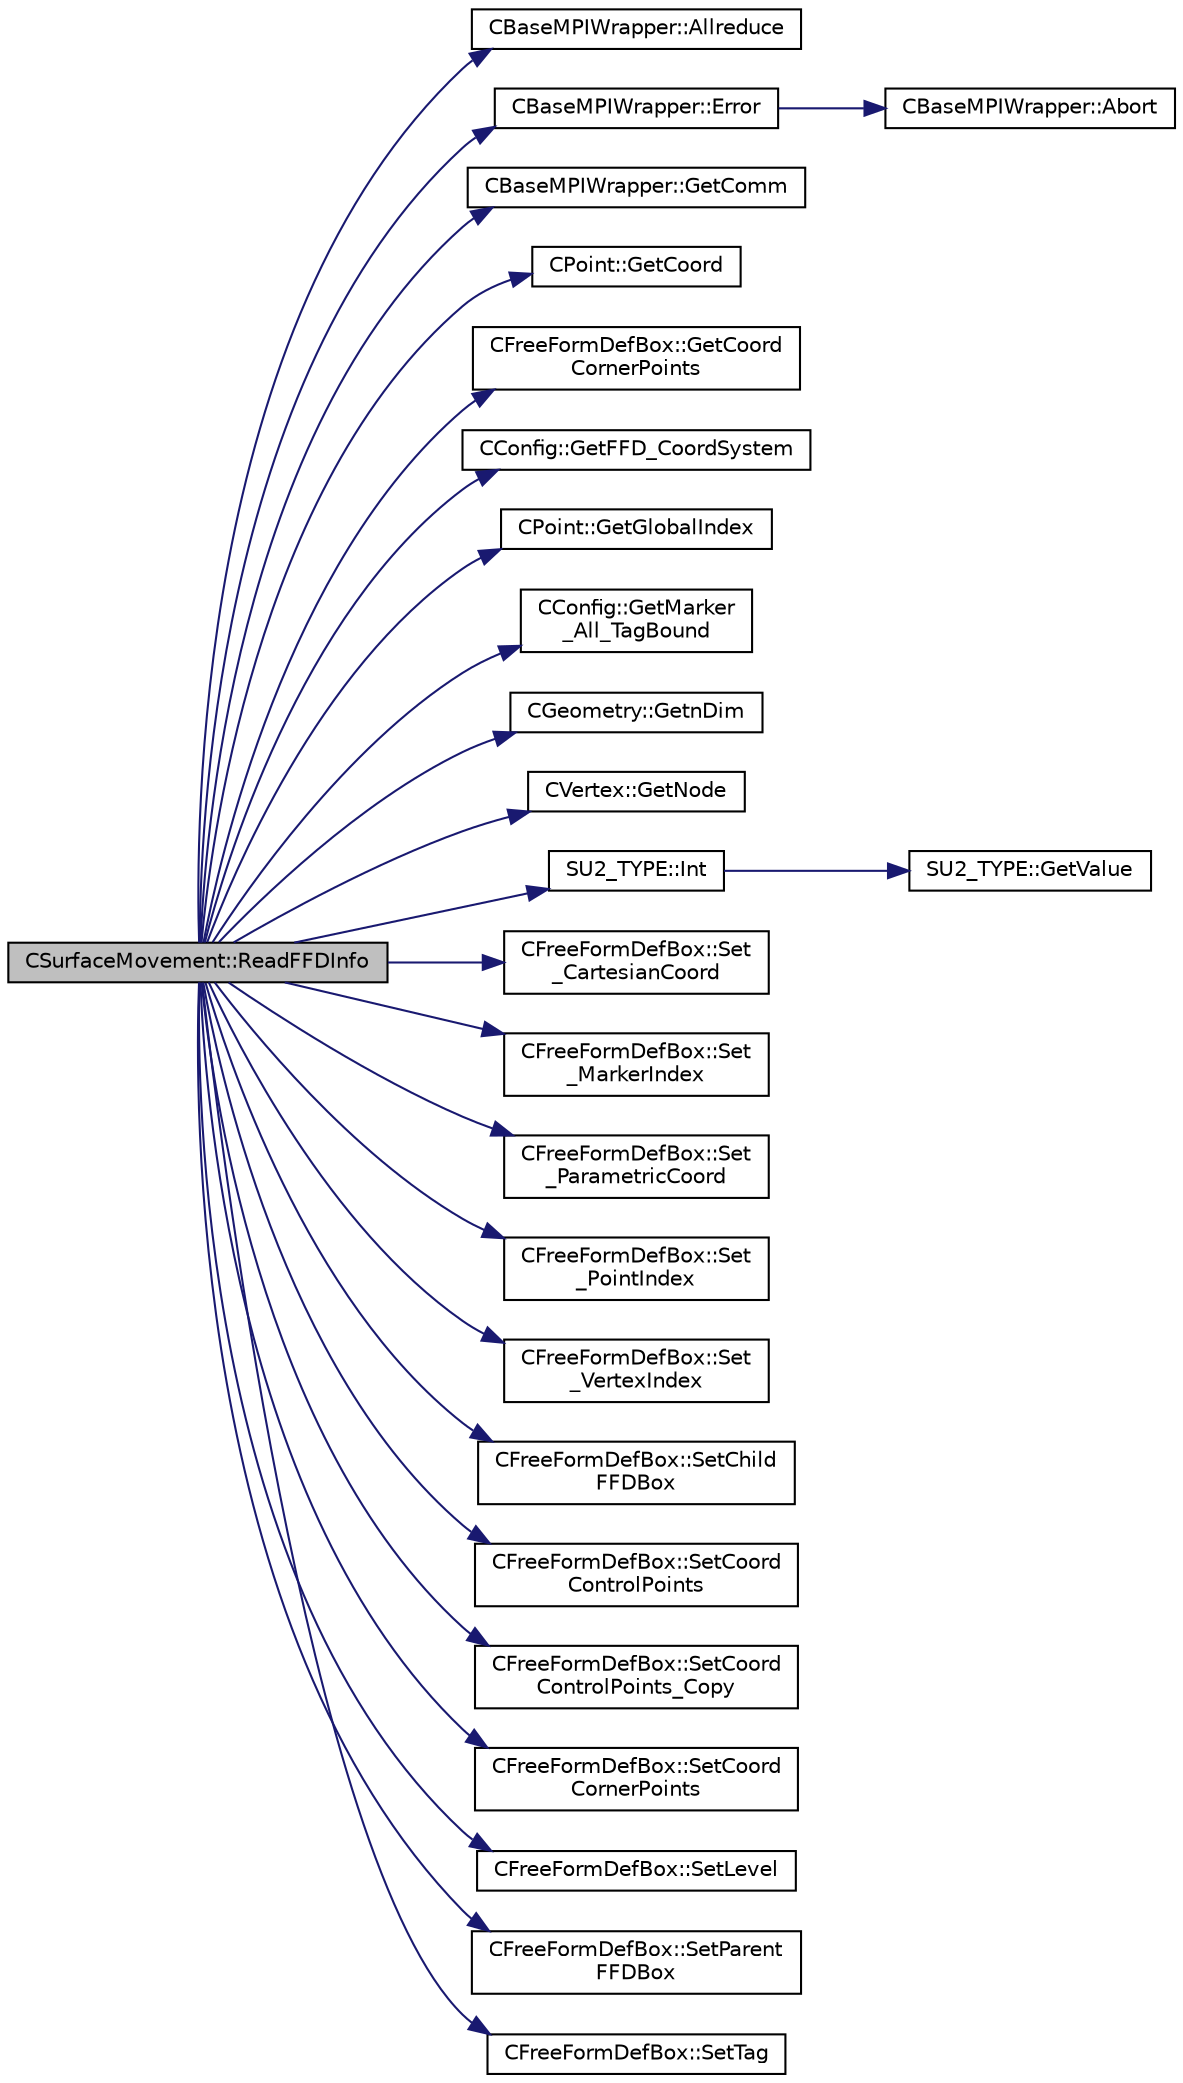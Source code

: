 digraph "CSurfaceMovement::ReadFFDInfo"
{
 // LATEX_PDF_SIZE
  edge [fontname="Helvetica",fontsize="10",labelfontname="Helvetica",labelfontsize="10"];
  node [fontname="Helvetica",fontsize="10",shape=record];
  rankdir="LR";
  Node1 [label="CSurfaceMovement::ReadFFDInfo",height=0.2,width=0.4,color="black", fillcolor="grey75", style="filled", fontcolor="black",tooltip="Read the free form information from the grid input file."];
  Node1 -> Node2 [color="midnightblue",fontsize="10",style="solid",fontname="Helvetica"];
  Node2 [label="CBaseMPIWrapper::Allreduce",height=0.2,width=0.4,color="black", fillcolor="white", style="filled",URL="$classCBaseMPIWrapper.html#a381d4b3738c09d92ee1ae9f89715b541",tooltip=" "];
  Node1 -> Node3 [color="midnightblue",fontsize="10",style="solid",fontname="Helvetica"];
  Node3 [label="CBaseMPIWrapper::Error",height=0.2,width=0.4,color="black", fillcolor="white", style="filled",URL="$classCBaseMPIWrapper.html#a04457c47629bda56704e6a8804833eeb",tooltip=" "];
  Node3 -> Node4 [color="midnightblue",fontsize="10",style="solid",fontname="Helvetica"];
  Node4 [label="CBaseMPIWrapper::Abort",height=0.2,width=0.4,color="black", fillcolor="white", style="filled",URL="$classCBaseMPIWrapper.html#af7297d861dca86b45cf561b6ab642e8f",tooltip=" "];
  Node1 -> Node5 [color="midnightblue",fontsize="10",style="solid",fontname="Helvetica"];
  Node5 [label="CBaseMPIWrapper::GetComm",height=0.2,width=0.4,color="black", fillcolor="white", style="filled",URL="$classCBaseMPIWrapper.html#a8154391fc3522954802889d81d4ef5da",tooltip=" "];
  Node1 -> Node6 [color="midnightblue",fontsize="10",style="solid",fontname="Helvetica"];
  Node6 [label="CPoint::GetCoord",height=0.2,width=0.4,color="black", fillcolor="white", style="filled",URL="$classCPoint.html#ab16c29dd03911529cd73bf467c313179",tooltip="Get the coordinates dor the control volume."];
  Node1 -> Node7 [color="midnightblue",fontsize="10",style="solid",fontname="Helvetica"];
  Node7 [label="CFreeFormDefBox::GetCoord\lCornerPoints",height=0.2,width=0.4,color="black", fillcolor="white", style="filled",URL="$classCFreeFormDefBox.html#a0d9cc216d53327e239b7b75173ff3b9a",tooltip="Get the coordinates of the corner points."];
  Node1 -> Node8 [color="midnightblue",fontsize="10",style="solid",fontname="Helvetica"];
  Node8 [label="CConfig::GetFFD_CoordSystem",height=0.2,width=0.4,color="black", fillcolor="white", style="filled",URL="$classCConfig.html#a021684afea5232355bfac7c66291f745",tooltip="Get the coordinate system that we are going to use to define the FFD."];
  Node1 -> Node9 [color="midnightblue",fontsize="10",style="solid",fontname="Helvetica"];
  Node9 [label="CPoint::GetGlobalIndex",height=0.2,width=0.4,color="black", fillcolor="white", style="filled",URL="$classCPoint.html#a8a53865a92d645b1b74c4d817b4aae10",tooltip="Get the global index in a parallel computation."];
  Node1 -> Node10 [color="midnightblue",fontsize="10",style="solid",fontname="Helvetica"];
  Node10 [label="CConfig::GetMarker\l_All_TagBound",height=0.2,width=0.4,color="black", fillcolor="white", style="filled",URL="$classCConfig.html#ab8c9c1f45950a29355be4ff357049440",tooltip="Get the index of the surface defined in the geometry file."];
  Node1 -> Node11 [color="midnightblue",fontsize="10",style="solid",fontname="Helvetica"];
  Node11 [label="CGeometry::GetnDim",height=0.2,width=0.4,color="black", fillcolor="white", style="filled",URL="$classCGeometry.html#ace7f7fe876f629f5bd5f92d4805a1a4b",tooltip="Get number of coordinates."];
  Node1 -> Node12 [color="midnightblue",fontsize="10",style="solid",fontname="Helvetica"];
  Node12 [label="CVertex::GetNode",height=0.2,width=0.4,color="black", fillcolor="white", style="filled",URL="$classCVertex.html#ad568da06e7191358d3a09a1bee71cdb5",tooltip="Get the node of the vertex."];
  Node1 -> Node13 [color="midnightblue",fontsize="10",style="solid",fontname="Helvetica"];
  Node13 [label="SU2_TYPE::Int",height=0.2,width=0.4,color="black", fillcolor="white", style="filled",URL="$namespaceSU2__TYPE.html#a6b48817766d8a6486caa2807a52f6bae",tooltip="Casts the primitive value to int (uses GetValue, already implemented for each type)."];
  Node13 -> Node14 [color="midnightblue",fontsize="10",style="solid",fontname="Helvetica"];
  Node14 [label="SU2_TYPE::GetValue",height=0.2,width=0.4,color="black", fillcolor="white", style="filled",URL="$namespaceSU2__TYPE.html#adf52a59d6f4e578f7915ec9abbf7cb22",tooltip="Get the (primitive) value of the datatype (needs to be specialized for active types)."];
  Node1 -> Node15 [color="midnightblue",fontsize="10",style="solid",fontname="Helvetica"];
  Node15 [label="CFreeFormDefBox::Set\l_CartesianCoord",height=0.2,width=0.4,color="black", fillcolor="white", style="filled",URL="$classCFreeFormDefBox.html#af63a3730adc26f88b0347a1a3ec6e2ed",tooltip="Add to the vector of cartesian coordinates a new coordinate."];
  Node1 -> Node16 [color="midnightblue",fontsize="10",style="solid",fontname="Helvetica"];
  Node16 [label="CFreeFormDefBox::Set\l_MarkerIndex",height=0.2,width=0.4,color="black", fillcolor="white", style="filled",URL="$classCFreeFormDefBox.html#a6a3d694f11c05e6bf81c2e5ee351b678",tooltip="Add to the vector of markers a new marker."];
  Node1 -> Node17 [color="midnightblue",fontsize="10",style="solid",fontname="Helvetica"];
  Node17 [label="CFreeFormDefBox::Set\l_ParametricCoord",height=0.2,width=0.4,color="black", fillcolor="white", style="filled",URL="$classCFreeFormDefBox.html#a804b13ef52d7daeb10f999e297d5b4c3",tooltip="Add to the vector of parametric coordinates a new coordinate."];
  Node1 -> Node18 [color="midnightblue",fontsize="10",style="solid",fontname="Helvetica"];
  Node18 [label="CFreeFormDefBox::Set\l_PointIndex",height=0.2,width=0.4,color="black", fillcolor="white", style="filled",URL="$classCFreeFormDefBox.html#a954c7b3415098ce69ad8732fe3c023b1",tooltip="Add to the vector of points a new point."];
  Node1 -> Node19 [color="midnightblue",fontsize="10",style="solid",fontname="Helvetica"];
  Node19 [label="CFreeFormDefBox::Set\l_VertexIndex",height=0.2,width=0.4,color="black", fillcolor="white", style="filled",URL="$classCFreeFormDefBox.html#accd0b0a5195e3132ee8e9eb8c9252766",tooltip="Add to the vector of vertices a new vertex."];
  Node1 -> Node20 [color="midnightblue",fontsize="10",style="solid",fontname="Helvetica"];
  Node20 [label="CFreeFormDefBox::SetChild\lFFDBox",height=0.2,width=0.4,color="black", fillcolor="white", style="filled",URL="$classCFreeFormDefBox.html#a63b8aec22c3d7e8ed2638376fe6a4524",tooltip="Add to the vector of child FFDBoxes a new FFD FFDBox."];
  Node1 -> Node21 [color="midnightblue",fontsize="10",style="solid",fontname="Helvetica"];
  Node21 [label="CFreeFormDefBox::SetCoord\lControlPoints",height=0.2,width=0.4,color="black", fillcolor="white", style="filled",URL="$classCFreeFormDefBox.html#ac363394c1f5fb04b89694439cc8173e9",tooltip="Set the coordinates of the control points."];
  Node1 -> Node22 [color="midnightblue",fontsize="10",style="solid",fontname="Helvetica"];
  Node22 [label="CFreeFormDefBox::SetCoord\lControlPoints_Copy",height=0.2,width=0.4,color="black", fillcolor="white", style="filled",URL="$classCFreeFormDefBox.html#aa05b743ee2edfc67790c11fbe3d948f5",tooltip="Set the coordinates of the control points."];
  Node1 -> Node23 [color="midnightblue",fontsize="10",style="solid",fontname="Helvetica"];
  Node23 [label="CFreeFormDefBox::SetCoord\lCornerPoints",height=0.2,width=0.4,color="black", fillcolor="white", style="filled",URL="$classCFreeFormDefBox.html#a4dd4d6054d473146b7096c0091c04933",tooltip="Set the coordinates of the corner points."];
  Node1 -> Node24 [color="midnightblue",fontsize="10",style="solid",fontname="Helvetica"];
  Node24 [label="CFreeFormDefBox::SetLevel",height=0.2,width=0.4,color="black", fillcolor="white", style="filled",URL="$classCFreeFormDefBox.html#a389077591c3bd608580b4e01ed3003fb",tooltip="Set the nested level of the FFDBox."];
  Node1 -> Node25 [color="midnightblue",fontsize="10",style="solid",fontname="Helvetica"];
  Node25 [label="CFreeFormDefBox::SetParent\lFFDBox",height=0.2,width=0.4,color="black", fillcolor="white", style="filled",URL="$classCFreeFormDefBox.html#a3d02cc5a05456eaca22541cecd181848",tooltip="Add to the vector of parent FFDBoxes a new FFD FFDBox."];
  Node1 -> Node26 [color="midnightblue",fontsize="10",style="solid",fontname="Helvetica"];
  Node26 [label="CFreeFormDefBox::SetTag",height=0.2,width=0.4,color="black", fillcolor="white", style="filled",URL="$classCFreeFormDefBox.html#a4c2d3459d0b3d1e0789f2153f6183b1a",tooltip="Set the tag that identify a FFDBox."];
}
